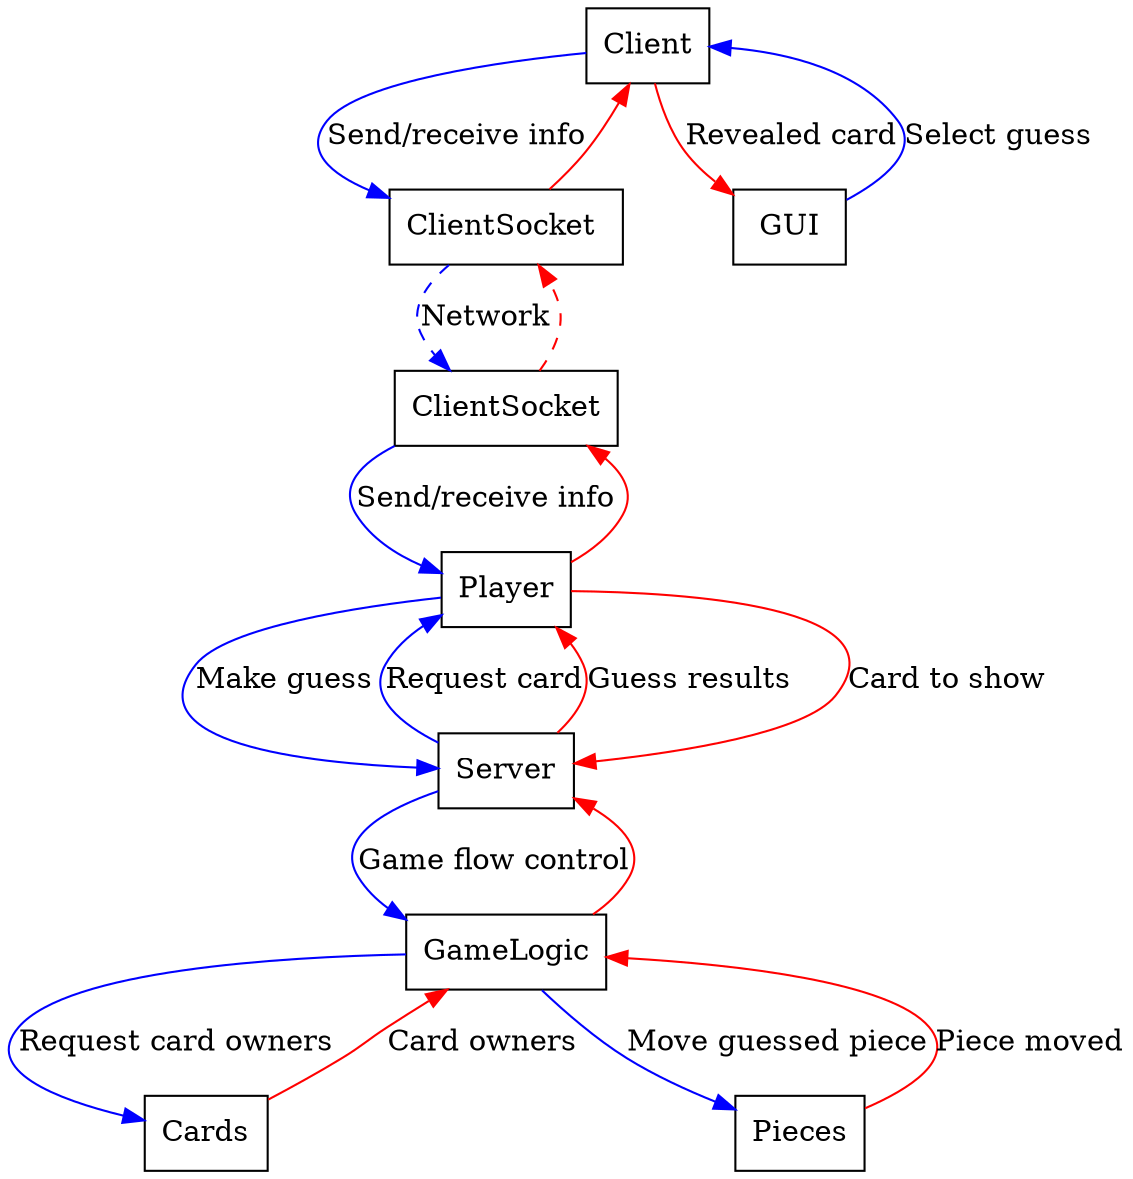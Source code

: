 digraph dg{
Client[shape=box];
"ClientSocket "[shape=box];
Server[shape=box];
ClientSocket[shape=box];
GameLogic[shape=box];
Cards[shape=box];
Player[shape=box];
GUI[shape=box];
Pieces[shape=box];

Client->"ClientSocket "[color=blue,label="Send/receive info"];
"ClientSocket "->Client[color=red];

Player->ClientSocket[color=red];
ClientSocket->Player[color=blue,label="Send/receive info"];

Server->GameLogic[color=blue,label="Game flow control"];
GameLogic->Server[color=red];

Cards->GameLogic[color=red,label="Card owners"];
GameLogic->Cards[color=blue,label="Request card owners"];

GameLogic->Pieces[color=blue,label="Move guessed piece"];
Pieces->GameLogic[color=red,label="Piece moved"];

Server->Player[color=blue,label="Request card"];
Player->Server[color=red,label="Card to show"];
Player->Server[color=blue,label="Make guess"];
Server->Player[color=red,label="Guess results"];

Client->GUI[color=red,label="Revealed card"];
GUI->Client[color=blue,label="Select guess"];

edge[style=dashed];
ClientSocket->"ClientSocket "[len=3,color=red];
"ClientSocket "->ClientSocket[len=3,label="Network",color=blue];
}